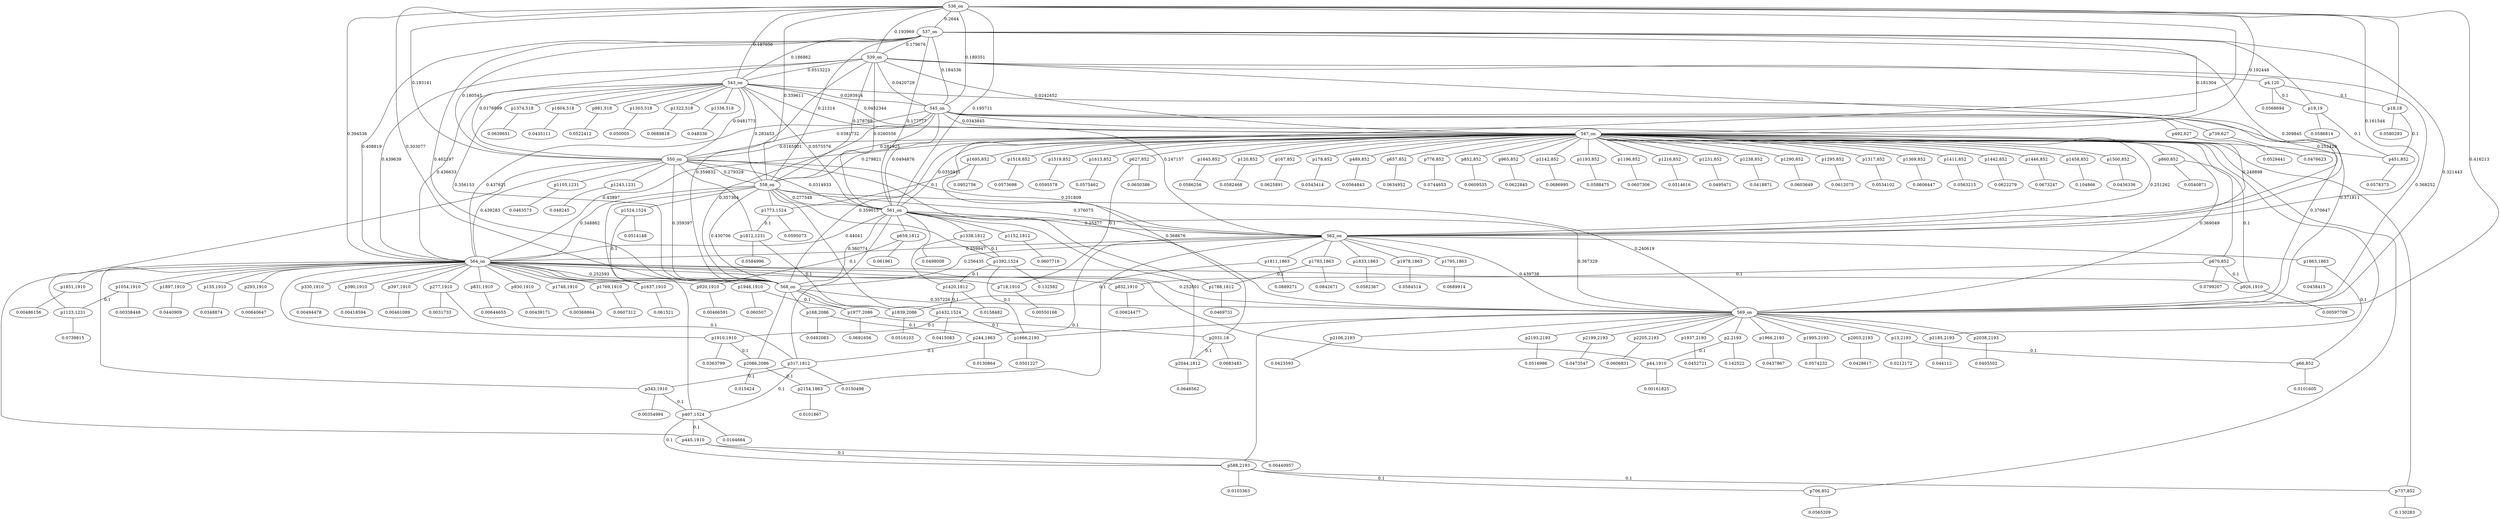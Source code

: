 graph {
	"p2,2193" -- "c0"
	"c0" [ label="0.142522", pos="11.8237,97.9324!"];
	"p2,2193" -- "p44,1910" [label="0.1"]
	"p4,120" -- "c1"
	"c1" [ label="0.0568694", pos="54.2263,99.454!"];
	"p4,120" -- "p18,18" [label="0.1"]
	"p4,120" -- "p19,19" [label="0.1"]
	"p13,2193" -- "c8"
	"c8" [ label="0.0212172", pos="17.2754,97.8716!"];
	"p13,2193" -- "p66,852" [label="0.1"]
	"p18,18" -- "c9"
	"c9" [ label="0.0580293", pos="61.9515,90.4938!"];
	"p18,18" -- "p451,852" [label="0.1"]
	"p19,19" -- "c15"
	"c15" [ label="0.0586814", pos="46.5006,90.4053!"];
	"p19,19" -- "p451,852" [label="0.1"]
	"p44,1910" -- "c22"
	"c22" [ label="0.00161825", pos="10.2475,95.584!"];
	"p66,852" -- "c27"
	"c27" [ label="0.0101605", pos="19.7313,96.1707!"];
	"p120,852" -- "c32"
	"c32" [ label="0.0582468", pos="24.7301,94.5148!"];
	"p155,1910" -- "c41"
	"c41" [ label="0.0348874", pos="6.98457,92.3234!"];
	"p167,852" -- "c43"
	"c43" [ label="0.0625891", pos="36.7726,87.7184!"];
	"p168,2086" -- "c51"
	"c51" [ label="0.0492083", pos="2.22052,91.8078!"];
	"p168,2086" -- "p244,1863" [label="0.1"]
	"p178,852" -- "c52"
	"c52" [ label="0.0543414", pos="12.9991,78.6252!"];
	"p244,1863" -- "c62"
	"c62" [ label="0.0130864", pos="0.685096,88.6002!"];
	"p244,1863" -- "p317,1812" [label="0.1"]
	"p277,1910" -- "c63"
	"c63" [ label="0.0031733", pos="3.51924,86.7421!"];
	"p277,1910" -- "p317,1812" [label="0.1"]
	"p293,1910" -- "c64"
	"c64" [ label="0.00640647", pos="8.64907,86.2616!"];
	"p317,1812" -- "c65"
	"c65" [ label="0.0150498", pos="0.268098,84.9969!"];
	"p317,1812" -- "p343,1910" [label="0.1"]
	"p317,1812" -- "p407,1524" [label="0.1"]
	"p330,1910" -- "c72"
	"c72" [ label="0.00494478", pos="9.02383,84.7785!"];
	"p343,1910" -- "c73"
	"c73" [ label="0.00354994", pos="3.15582,84.4702!"];
	"p343,1910" -- "p407,1524" [label="0.1"]
	"p390,1910" -- "c74"
	"c74" [ label="0.00418594", pos="4.89745,82.4158!"];
	"p397,1910" -- "c76"
	"c76" [ label="0.00461089", pos="3.50754,82.8973!"];
	"p407,1524" -- "c77"
	"c77" [ label="0.0164664", pos="0.890405,80.8249!"];
	"p407,1524" -- "p445,1910" [label="0.1"]
	"p407,1524" -- "p588,2193" [label="0.1"]
	"p445,1910" -- "c78"
	"c78" [ label="0.00440957", pos="4.37585,79.9915!"];
	"p445,1910" -- "p588,2193" [label="0.1"]
	"p451,852" -- "c79"
	"c79" [ label="0.0578373", pos="66.4045,81.4355!"];
	"p489,852" -- "c88"
	"c88" [ label="0.0564843", pos="96.7653,63.8492!"];
	"p492,627" -- "c102"
	"c102" [ label="0.0529441", pos="23.9819,81.2168!"];
	"p588,2193" -- "c111"
	"c111" [ label="0.0103363", pos="2.22278,77.3848!"];
	"p588,2193" -- "p706,852" [label="0.1"]
	"p588,2193" -- "p737,852" [label="0.1"]
	"p627,852" -- "c112"
	"c112" [ label="0.0650386", pos="69.4236,77.1261!"];
	"p627,852" -- "p718,1910" [label="0.1"]
	"p657,852" -- "c120"
	"c120" [ label="0.0634952", pos="47.8125,71.5035!"];
	"p659,1812" -- "c128"
	"c128" [ label="0.061961", pos="60.6162,71.1487!"];
	"p659,1812" -- "p920,1910" [label="0.1"]
	"p670,852" -- "c135"
	"c135" [ label="0.0799207", pos="74.5895,73.5762!"];
	"p670,852" -- "p832,1910" [label="0.1"]
	"p670,852" -- "p926,1910" [label="0.1"]
	"p706,852" -- "c143"
	"c143" [ label="0.0565209", pos="7.76685,76.0098!"];
	"p718,1910" -- "c151"
	"c151" [ label="0.00550168", pos="70.5746,74.1346!"];
	"p737,852" -- "c152"
	"c152" [ label="0.130283", pos="3.59037,67.2373!"];
	"p739,627" -- "c160"
	"c160" [ label="0.0476623", pos="21.2629,72.9469!"];
	"p776,852" -- "c169"
	"c169" [ label="0.0744653", pos="7.85742,69.567!"];
	"p831,1910" -- "c183"
	"c183" [ label="0.00644655", pos="66.3625,71.7592!"];
	"p832,1910" -- "c185"
	"c185" [ label="0.00624477", pos="72.3942,72.1693!"];
	"p852,852" -- "c186"
	"c186" [ label="0.0609535", pos="91.633,72.5489!"];
	"p860,852" -- "c194"
	"c194" [ label="0.0540871", pos="78.9379,72.4969!"];
	"p860,852" -- "p926,1910" [label="0.1"]
	"p920,1910" -- "c202"
	"c202" [ label="0.00466591", pos="62.9793,70.2127!"];
	"p926,1910" -- "c203"
	"c203" [ label="0.00597709", pos="71.9903,69.9179!"];
	"p930,1910" -- "c204"
	"c204" [ label="0.00439171", pos="66.3519,69.8416!"];
	"p965,852" -- "c205"
	"c205" [ label="0.0622845", pos="10.45,69.6267!"];
	"p981,518" -- "c221"
	"c221" [ label="0.0522412", pos="85.0344,69.5663!"];
	"p1054,1910" -- "c223"
	"c223" [ label="0.00338448", pos="69.459,67.3042!"];
	"p1054,1910" -- "p1123,1231" [label="0.1"]
	"p1105,1231" -- "c224"
	"c224" [ label="0.0463573", pos="74.6737,64.1343!"];
	"p1123,1231" -- "c232"
	"c232" [ label="0.0739815", pos="68.9868,65.4787!"];
	"p1142,852" -- "c240"
	"c240" [ label="0.0686995", pos="33.6012,65.358!"];
	"p1152,1812" -- "c248"
	"c248" [ label="0.0607716", pos="58.1501,65.4437!"];
	"p1193,852" -- "c255"
	"c255" [ label="0.0588475", pos="17.9259,57.4356!"];
	"p1196,852" -- "c263"
	"c263" [ label="0.0607306", pos="47.9383,58.6642!"];
	"p1216,852" -- "c271"
	"c271" [ label="0.0514616", pos="10.4891,63.5334!"];
	"p1231,852" -- "c279"
	"c279" [ label="0.0495471", pos="85.119,62.2229!"];
	"p1238,852" -- "c291"
	"c291" [ label="0.0418871", pos="94.8466,62.2471!"];
	"p1243,1231" -- "c302"
	"c302" [ label="0.048245", pos="75.8427,62.0788!"];
	"p1290,852" -- "c304"
	"c304" [ label="0.0603649", pos="60.6932,56.6971!"];
	"p1295,852" -- "c312"
	"c312" [ label="0.0612075", pos="8.90963,58.4661!"];
	"p1303,518" -- "c320"
	"c320" [ label="0.050005", pos="71.8903,58.1756!"];
	"p1317,852" -- "c328"
	"c328" [ label="0.0534102", pos="13.1459,54.9317!"];
	"p1322,518" -- "c338"
	"c338" [ label="0.0689818", pos="68.8129,57.1715!"];
	"p1336,518" -- "c340"
	"c340" [ label="0.048336", pos="74.7667,52.3651!"];
	"p1338,1812" -- "c348"
	"c348" [ label="0.0498008", pos="4.77315,53.8353!"];
	"p1338,1812" -- "p1392,1524" [label="0.1"]
	"p1369,852" -- "c355"
	"c355" [ label="0.0606447", pos="54.2774,52.4504!"];
	"p1374,518" -- "c363"
	"c363" [ label="0.0639651", pos="71.7066,52.4455!"];
	"p1392,1524" -- "c371"
	"c371" [ label="0.132582", pos="5.28396,48.9733!"];
	"p1392,1524" -- "p1420,1812" [label="0.1"]
	"p1392,1524" -- "p1666,2193" [label="0.1"]
	"p1411,852" -- "c372"
	"c372" [ label="0.0563215", pos="51.9585,49.0762!"];
	"p1420,1812" -- "c384"
	"c384" [ label="0.0158482", pos="2.96062,51.0377!"];
	"p1420,1812" -- "p1432,1524" [label="0.1"]
	"p1432,1524" -- "c388"
	"c388" [ label="0.0415083", pos="2.85017,44.1548!"];
	"p1432,1524" -- "p1666,2193" [label="0.1"]
	"p1432,1524" -- "p1910,1910" [label="0.1"]
	"p1442,852" -- "c389"
	"c389" [ label="0.0622279", pos="56.5587,50.2018!"];
	"p1446,852" -- "c397"
	"c397" [ label="0.0673247", pos="30.8615,50.0028!"];
	"p1458,852" -- "c405"
	"c405" [ label="0.104866", pos="43.5248,48.2613!"];
	"p1500,852" -- "c416"
	"c416" [ label="0.0436336", pos="21.6287,48.1748!"];
	"p1518,852" -- "c424"
	"c424" [ label="0.0573698", pos="56.1743,48.1846!"];
	"p1519,852" -- "c433"
	"c433" [ label="0.0595578", pos="60.7813,48.2321!"];
	"p1524,1524" -- "c438"
	"c438" [ label="0.0514148", pos="9.89166,47.8528!"];
	"p1524,1524" -- "p1637,1910" [label="0.1"]
	"p1604,518" -- "c439"
	"c439" [ label="0.0435111", pos="74.2905,46.5645!"];
	"p1613,852" -- "c447"
	"c447" [ label="0.0575462", pos="52.4374,46.4241!"];
	"p1637,1910" -- "c455"
	"c455" [ label="0.061521", pos="8.77956,44.3706!"];
	"p1645,852" -- "c456"
	"c456" [ label="0.0586256", pos="92.8399,46.368!"];
	"p1666,2193" -- "c465"
	"c465" [ label="0.0501227", pos="4.14998,45.3557!"];
	"p1695,852" -- "c467"
	"c467" [ label="0.0952756", pos="91.7166,43.6607!"];
	"p1695,852" -- "p1773,1524" [label="0.1"]
	"p1748,1910" -- "c473"
	"c473" [ label="0.00368864", pos="7.69095,41.3226!"];
	"p1769,1910" -- "c474"
	"c474" [ label="0.0607312", pos="13.0452,39.7869!"];
	"p1773,1524" -- "c475"
	"c475" [ label="0.0595073", pos="89.2863,40.5727!"];
	"p1773,1524" -- "p1812,1231" [label="0.1"]
	"p1783,1863" -- "c476"
	"c476" [ label="0.0842671", pos="31.5974,37.8427!"];
	"p1783,1863" -- "p1788,1812" [label="0.1"]
	"p1788,1812" -- "c478"
	"c478" [ label="0.0469731", pos="21.7336,35.1941!"];
	"p1795,1863" -- "c485"
	"c485" [ label="0.0689914", pos="53.1034,37.1601!"];
	"p1811,1863" -- "c487"
	"c487" [ label="0.0889271", pos="70.3918,38.3785!"];
	"p1811,1863" -- "p1839,2086" [label="0.1"]
	"p1812,1231" -- "c489"
	"c489" [ label="0.0584996", pos="82.2519,39.7376!"];
	"p1812,1231" -- "p1839,2086" [label="0.1"]
	"p1833,1863" -- "c497"
	"c497" [ label="0.0582367", pos="64.8667,37.0014!"];
	"p1839,2086" -- "c499"
	"c499" [ label="0.0516103", pos="75.8288,38.3387!"];
	"p1851,1910" -- "c500"
	"c500" [ label="0.00486156", pos="9.15363,37.1568!"];
	"p1863,1863" -- "c501"
	"c501" [ label="0.0438415", pos="45.3026,32.6786!"];
	"p1863,1863" -- "p2185,2193" [label="0.1"]
	"p1897,1910" -- "c504"
	"c504" [ label="0.0440909", pos="14.1753,36.7807!"];
	"p1910,1910" -- "c506"
	"c506" [ label="0.0363799", pos="8.07972,34.5157!"];
	"p1910,1910" -- "p2086,2086" [label="0.1"]
	"p1937,2193" -- "c507"
	"c507" [ label="0.0452721", pos="27.0135,33.7538!"];
	"p1946,1910" -- "c509"
	"c509" [ label="0.060507", pos="14.3267,34.9186!"];
	"p1946,1910" -- "p1977,2086" [label="0.1"]
	"p1966,2193" -- "c510"
	"c510" [ label="0.0437867", pos="31.2718,33.8277!"];
	"p1977,2086" -- "c511"
	"c511" [ label="0.0691656", pos="16.0618,33.5858!"];
	"p1977,2086" -- "p2031,18" [label="0.1"]
	"p1978,1863" -- "c512"
	"c512" [ label="0.0584514", pos="40.8572,32.6136!"];
	"p1995,2193" -- "c514"
	"c514" [ label="0.0574232", pos="29.0986,29.9752!"];
	"p2003,2193" -- "c515"
	"c515" [ label="0.0428617", pos="37.0027,31.4173!"];
	"p2031,18" -- "c517"
	"c517" [ label="0.0683483", pos="18.1712,32.8252!"];
	"p2031,18" -- "p2044,1812" [label="0.1"]
	"p2038,2193" -- "c519"
	"c519" [ label="0.0405502", pos="28.1593,31.8347!"];
	"p2044,1812" -- "c524"
	"c524" [ label="0.0648562", pos="20.119,32.6231!"];
	"p2086,2086" -- "c528"
	"c528" [ label="0.015424", pos="13.0773,30.6181!"];
	"p2086,2086" -- "p2154,1863" [label="0.1"]
	"p2106,2193" -- "c529"
	"c529" [ label="0.0423593", pos="24.9759,30.106!"];
	"p2154,1863" -- "c530"
	"c530" [ label="0.0101867", pos="18.0214,28.5911!"];
	"p2185,2193" -- "c532"
	"c532" [ label="0.044112", pos="42.4408,26.0261!"];
	"p2193,2193" -- "c533"
	"c533" [ label="0.0516986", pos="30.7924,13.2333!"];
	"p2199,2193" -- "c534"
	"c534" [ label="0.0473547", pos="45.7898,16.7753!"];
	"p2205,2193" -- "c535"
	"c535" [ label="0.0606831", pos="44.7406,4.31873!"];
	"536_on" -- "537_on" [label="0.2644"]
	"536_on" -- "539_on" [label="0.193969"]
	"536_on" -- "543_on" [label="0.187056"]
	"536_on" -- "545_on" [label="0.189351"]
	"536_on" -- "547_on" [label="0.192448"]
	"536_on" -- "550_on" [label="0.193161"]
	"536_on" -- "558_on" [label="0.339611"]
	"536_on" -- "561_on" [label="0.195711"]
	"536_on" -- "562_on" [label="0.161544"]
	"536_on" -- "564_on" [label="0.394536"]
	"536_on" -- "568_on" [label="0.303077"]
	"536_on" -- "569_on" [label="0.416213"]
	"537_on" -- "539_on" [label="0.179676"]
	"537_on" -- "543_on" [label="0.186862"]
	"537_on" -- "545_on" [label="0.184536"]
	"537_on" -- "547_on" [label="0.181304"]
	"537_on" -- "550_on" [label="0.180545"]
	"537_on" -- "558_on" [label="0.21314"]
	"537_on" -- "561_on" [label="0.177777"]
	"537_on" -- "562_on" [label="0.309845"]
	"537_on" -- "564_on" [label="0.408819"]
	"537_on" -- "568_on" [label="0.402197"]
	"537_on" -- "569_on" [label="0.321443"]
	"539_on" -- "543_on" [label="0.0513223"]
	"539_on" -- "545_on" [label="0.0420729"]
	"539_on" -- "547_on" [label="0.0242452"]
	"539_on" -- "550_on" [label="0.0176899"]
	"539_on" -- "558_on" [label="0.278769"]
	"539_on" -- "561_on" [label="0.0260556"]
	"539_on" -- "562_on" [label="0.252429"]
	"539_on" -- "564_on" [label="0.439639"]
	"539_on" -- "568_on" [label="0.359832"]
	"539_on" -- "569_on" [label="0.368252"]
	"543_on" -- "545_on" [label="0.0293914"]
	"543_on" -- "547_on" [label="0.0452344"]
	"543_on" -- "550_on" [label="0.0481773"]
	"543_on" -- "558_on" [label="0.283453"]
	"543_on" -- "561_on" [label="0.0575576"]
	"543_on" -- "562_on" [label="0.247157"]
	"543_on" -- "564_on" [label="0.436633"]
	"543_on" -- "568_on" [label="0.356153"]
	"543_on" -- "569_on" [label="0.371811"]
	"545_on" -- "547_on" [label="0.0343845"]
	"545_on" -- "550_on" [label="0.0381732"]
	"545_on" -- "558_on" [label="0.281925"]
	"545_on" -- "561_on" [label="0.0494876"]
	"545_on" -- "562_on" [label="0.248898"]
	"545_on" -- "564_on" [label="0.437621"]
	"545_on" -- "568_on" [label="0.357364"]
	"545_on" -- "569_on" [label="0.370647"]
	"547_on" -- "550_on" [label="0.0165801"]
	"547_on" -- "558_on" [label="0.279821"]
	"547_on" -- "561_on" [label="0.0355911"]
	"547_on" -- "562_on" [label="0.251262"]
	"547_on" -- "564_on" [label="0.43897"]
	"547_on" -- "568_on" [label="0.359015"]
	"547_on" -- "569_on" [label="0.369049"]
	"550_on" -- "558_on" [label="0.279329"]
	"550_on" -- "561_on" [label="0.0314933"]
	"550_on" -- "562_on" [label="0.251809"]
	"550_on" -- "564_on" [label="0.439283"]
	"550_on" -- "568_on" [label="0.359397"]
	"550_on" -- "569_on" [label="0.368676"]
	"558_on" -- "561_on" [label="0.277548"]
	"558_on" -- "562_on" [label="0.376075"]
	"558_on" -- "564_on" [label="0.348862"]
	"558_on" -- "568_on" [label="0.430706"]
	"558_on" -- "569_on" [label="0.240619"]
	"561_on" -- "562_on" [label="0.25377"]
	"561_on" -- "564_on" [label="0.44041"]
	"561_on" -- "568_on" [label="0.360774"]
	"561_on" -- "569_on" [label="0.367329"]
	"562_on" -- "564_on" [label="0.359947"]
	"562_on" -- "568_on" [label="0.256435"]
	"562_on" -- "569_on" [label="0.439738"]
	"564_on" -- "568_on" [label="0.252593"]
	"564_on" -- "569_on" [label="0.252601"]
	"568_on" -- "569_on" [label="0.357226"]
	"536_on" -- "p18,18"
	"536_on" -- "p2031,18"
	"537_on" -- "p19,19"
	"539_on" -- "p4,120"
	"543_on" -- "p981,518"
	"543_on" -- "p1303,518"
	"543_on" -- "p1322,518"
	"543_on" -- "p1336,518"
	"543_on" -- "p1374,518"
	"543_on" -- "p1604,518"
	"545_on" -- "p492,627"
	"545_on" -- "p739,627"
	"547_on" -- "p66,852"
	"547_on" -- "p120,852"
	"547_on" -- "p167,852"
	"547_on" -- "p178,852"
	"547_on" -- "p451,852"
	"547_on" -- "p489,852"
	"547_on" -- "p627,852"
	"547_on" -- "p657,852"
	"547_on" -- "p670,852"
	"547_on" -- "p706,852"
	"547_on" -- "p737,852"
	"547_on" -- "p776,852"
	"547_on" -- "p852,852"
	"547_on" -- "p860,852"
	"547_on" -- "p965,852"
	"547_on" -- "p1142,852"
	"547_on" -- "p1193,852"
	"547_on" -- "p1196,852"
	"547_on" -- "p1216,852"
	"547_on" -- "p1231,852"
	"547_on" -- "p1238,852"
	"547_on" -- "p1290,852"
	"547_on" -- "p1295,852"
	"547_on" -- "p1317,852"
	"547_on" -- "p1369,852"
	"547_on" -- "p1411,852"
	"547_on" -- "p1442,852"
	"547_on" -- "p1446,852"
	"547_on" -- "p1458,852"
	"547_on" -- "p1500,852"
	"547_on" -- "p1518,852"
	"547_on" -- "p1519,852"
	"547_on" -- "p1613,852"
	"547_on" -- "p1645,852"
	"547_on" -- "p1695,852"
	"550_on" -- "p1105,1231"
	"550_on" -- "p1123,1231"
	"550_on" -- "p1243,1231"
	"550_on" -- "p1812,1231"
	"558_on" -- "p407,1524"
	"558_on" -- "p1392,1524"
	"558_on" -- "p1432,1524"
	"558_on" -- "p1524,1524"
	"558_on" -- "p1773,1524"
	"561_on" -- "p317,1812"
	"561_on" -- "p659,1812"
	"561_on" -- "p1152,1812"
	"561_on" -- "p1338,1812"
	"561_on" -- "p1420,1812"
	"561_on" -- "p1788,1812"
	"561_on" -- "p2044,1812"
	"562_on" -- "p244,1863"
	"562_on" -- "p1783,1863"
	"562_on" -- "p1795,1863"
	"562_on" -- "p1811,1863"
	"562_on" -- "p1833,1863"
	"562_on" -- "p1863,1863"
	"562_on" -- "p1978,1863"
	"562_on" -- "p2154,1863"
	"564_on" -- "p44,1910"
	"564_on" -- "p155,1910"
	"564_on" -- "p277,1910"
	"564_on" -- "p293,1910"
	"564_on" -- "p330,1910"
	"564_on" -- "p343,1910"
	"564_on" -- "p390,1910"
	"564_on" -- "p397,1910"
	"564_on" -- "p445,1910"
	"564_on" -- "p718,1910"
	"564_on" -- "p831,1910"
	"564_on" -- "p832,1910"
	"564_on" -- "p920,1910"
	"564_on" -- "p926,1910"
	"564_on" -- "p930,1910"
	"564_on" -- "p1054,1910"
	"564_on" -- "p1637,1910"
	"564_on" -- "p1748,1910"
	"564_on" -- "p1769,1910"
	"564_on" -- "p1851,1910"
	"564_on" -- "p1897,1910"
	"564_on" -- "p1910,1910"
	"564_on" -- "p1946,1910"
	"568_on" -- "p168,2086"
	"568_on" -- "p1839,2086"
	"568_on" -- "p1977,2086"
	"568_on" -- "p2086,2086"
	"569_on" -- "p2,2193"
	"569_on" -- "p13,2193"
	"569_on" -- "p588,2193"
	"569_on" -- "p1666,2193"
	"569_on" -- "p1937,2193"
	"569_on" -- "p1966,2193"
	"569_on" -- "p1995,2193"
	"569_on" -- "p2003,2193"
	"569_on" -- "p2038,2193"
	"569_on" -- "p2106,2193"
	"569_on" -- "p2185,2193"
	"569_on" -- "p2193,2193"
	"569_on" -- "p2199,2193"
	"569_on" -- "p2205,2193"
}
